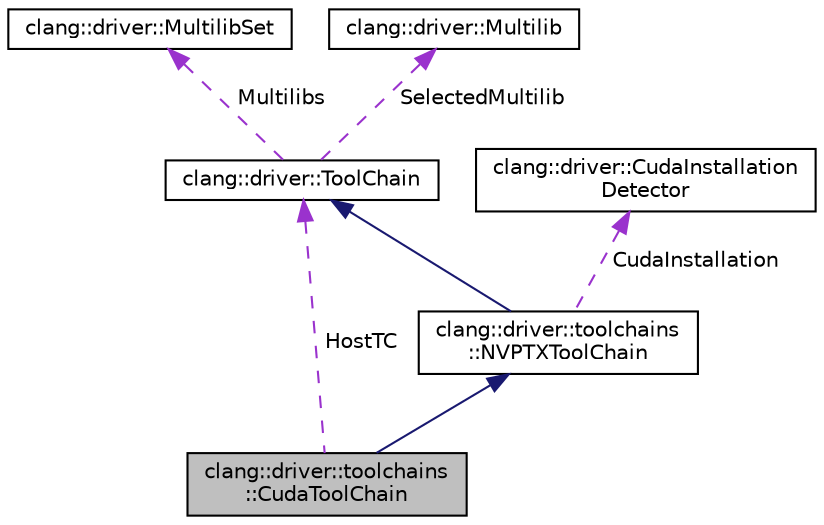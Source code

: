 digraph "clang::driver::toolchains::CudaToolChain"
{
 // LATEX_PDF_SIZE
  bgcolor="transparent";
  edge [fontname="Helvetica",fontsize="10",labelfontname="Helvetica",labelfontsize="10"];
  node [fontname="Helvetica",fontsize="10",shape=record];
  Node1 [label="clang::driver::toolchains\l::CudaToolChain",height=0.2,width=0.4,color="black", fillcolor="grey75", style="filled", fontcolor="black",tooltip=" "];
  Node2 -> Node1 [dir="back",color="midnightblue",fontsize="10",style="solid",fontname="Helvetica"];
  Node2 [label="clang::driver::toolchains\l::NVPTXToolChain",height=0.2,width=0.4,color="black",URL="$classclang_1_1driver_1_1toolchains_1_1NVPTXToolChain.html",tooltip=" "];
  Node3 -> Node2 [dir="back",color="midnightblue",fontsize="10",style="solid",fontname="Helvetica"];
  Node3 [label="clang::driver::ToolChain",height=0.2,width=0.4,color="black",URL="$classclang_1_1driver_1_1ToolChain.html",tooltip="ToolChain - Access to tools for a single platform."];
  Node4 -> Node3 [dir="back",color="darkorchid3",fontsize="10",style="dashed",label=" Multilibs" ,fontname="Helvetica"];
  Node4 [label="clang::driver::MultilibSet",height=0.2,width=0.4,color="black",URL="$classclang_1_1driver_1_1MultilibSet.html",tooltip=" "];
  Node5 -> Node3 [dir="back",color="darkorchid3",fontsize="10",style="dashed",label=" SelectedMultilib" ,fontname="Helvetica"];
  Node5 [label="clang::driver::Multilib",height=0.2,width=0.4,color="black",URL="$classclang_1_1driver_1_1Multilib.html",tooltip="This corresponds to a single GCC Multilib, or a segment of one controlled by a command line flag."];
  Node6 -> Node2 [dir="back",color="darkorchid3",fontsize="10",style="dashed",label=" CudaInstallation" ,fontname="Helvetica"];
  Node6 [label="clang::driver::CudaInstallation\lDetector",height=0.2,width=0.4,color="black",URL="$classclang_1_1driver_1_1CudaInstallationDetector.html",tooltip="A class to find a viable CUDA installation."];
  Node3 -> Node1 [dir="back",color="darkorchid3",fontsize="10",style="dashed",label=" HostTC" ,fontname="Helvetica"];
}
